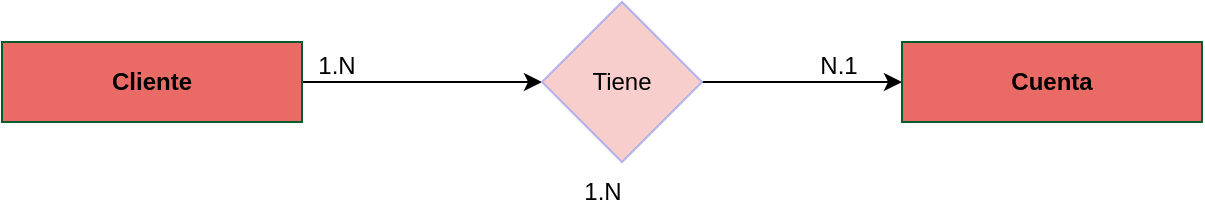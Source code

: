 <mxfile version="26.0.16">
  <diagram name="Página-1" id="mN0G4gR_RPd6-P-p1sG5">
    <mxGraphModel dx="880" dy="468" grid="1" gridSize="10" guides="1" tooltips="1" connect="1" arrows="1" fold="1" page="1" pageScale="1" pageWidth="827" pageHeight="1169" math="0" shadow="0">
      <root>
        <mxCell id="0" />
        <mxCell id="1" parent="0" />
        <mxCell id="RrEyOY4IfidvWUz3DTNb-4" style="edgeStyle=orthogonalEdgeStyle;rounded=0;orthogonalLoop=1;jettySize=auto;html=1;exitX=1;exitY=0.5;exitDx=0;exitDy=0;entryX=0;entryY=0.5;entryDx=0;entryDy=0;" edge="1" parent="1" source="RrEyOY4IfidvWUz3DTNb-1" target="RrEyOY4IfidvWUz3DTNb-3">
          <mxGeometry relative="1" as="geometry" />
        </mxCell>
        <mxCell id="RrEyOY4IfidvWUz3DTNb-1" value="&lt;b&gt;Cliente&lt;/b&gt;" style="rounded=0;whiteSpace=wrap;html=1;fillColor=#EA6B66;strokeColor=#005E2E;" vertex="1" parent="1">
          <mxGeometry x="40" y="180" width="150" height="40" as="geometry" />
        </mxCell>
        <mxCell id="RrEyOY4IfidvWUz3DTNb-2" value="&lt;b&gt;Cuenta&lt;/b&gt;" style="rounded=0;whiteSpace=wrap;html=1;fillColor=#EA6B66;strokeColor=#005E2E;" vertex="1" parent="1">
          <mxGeometry x="490" y="180" width="150" height="40" as="geometry" />
        </mxCell>
        <mxCell id="RrEyOY4IfidvWUz3DTNb-5" style="edgeStyle=orthogonalEdgeStyle;rounded=0;orthogonalLoop=1;jettySize=auto;html=1;exitX=1;exitY=0.5;exitDx=0;exitDy=0;entryX=0;entryY=0.5;entryDx=0;entryDy=0;" edge="1" parent="1" source="RrEyOY4IfidvWUz3DTNb-3" target="RrEyOY4IfidvWUz3DTNb-2">
          <mxGeometry relative="1" as="geometry" />
        </mxCell>
        <mxCell id="RrEyOY4IfidvWUz3DTNb-3" value="Tiene" style="rhombus;whiteSpace=wrap;html=1;fillColor=#f8cecc;strokeColor=light-dark(#b3b2f0, #d7817e);" vertex="1" parent="1">
          <mxGeometry x="310" y="160" width="80" height="80" as="geometry" />
        </mxCell>
        <mxCell id="RrEyOY4IfidvWUz3DTNb-6" value="1.N" style="text;html=1;align=center;verticalAlign=middle;resizable=0;points=[];autosize=1;strokeColor=none;fillColor=none;" vertex="1" parent="1">
          <mxGeometry x="187" y="177" width="40" height="30" as="geometry" />
        </mxCell>
        <mxCell id="RrEyOY4IfidvWUz3DTNb-7" value="N.1" style="text;html=1;align=center;verticalAlign=middle;resizable=0;points=[];autosize=1;strokeColor=none;fillColor=none;" vertex="1" parent="1">
          <mxGeometry x="438" y="177" width="40" height="30" as="geometry" />
        </mxCell>
        <mxCell id="RrEyOY4IfidvWUz3DTNb-8" value="1.N" style="text;html=1;align=center;verticalAlign=middle;resizable=0;points=[];autosize=1;strokeColor=none;fillColor=none;" vertex="1" parent="1">
          <mxGeometry x="320" y="240" width="40" height="30" as="geometry" />
        </mxCell>
      </root>
    </mxGraphModel>
  </diagram>
</mxfile>
